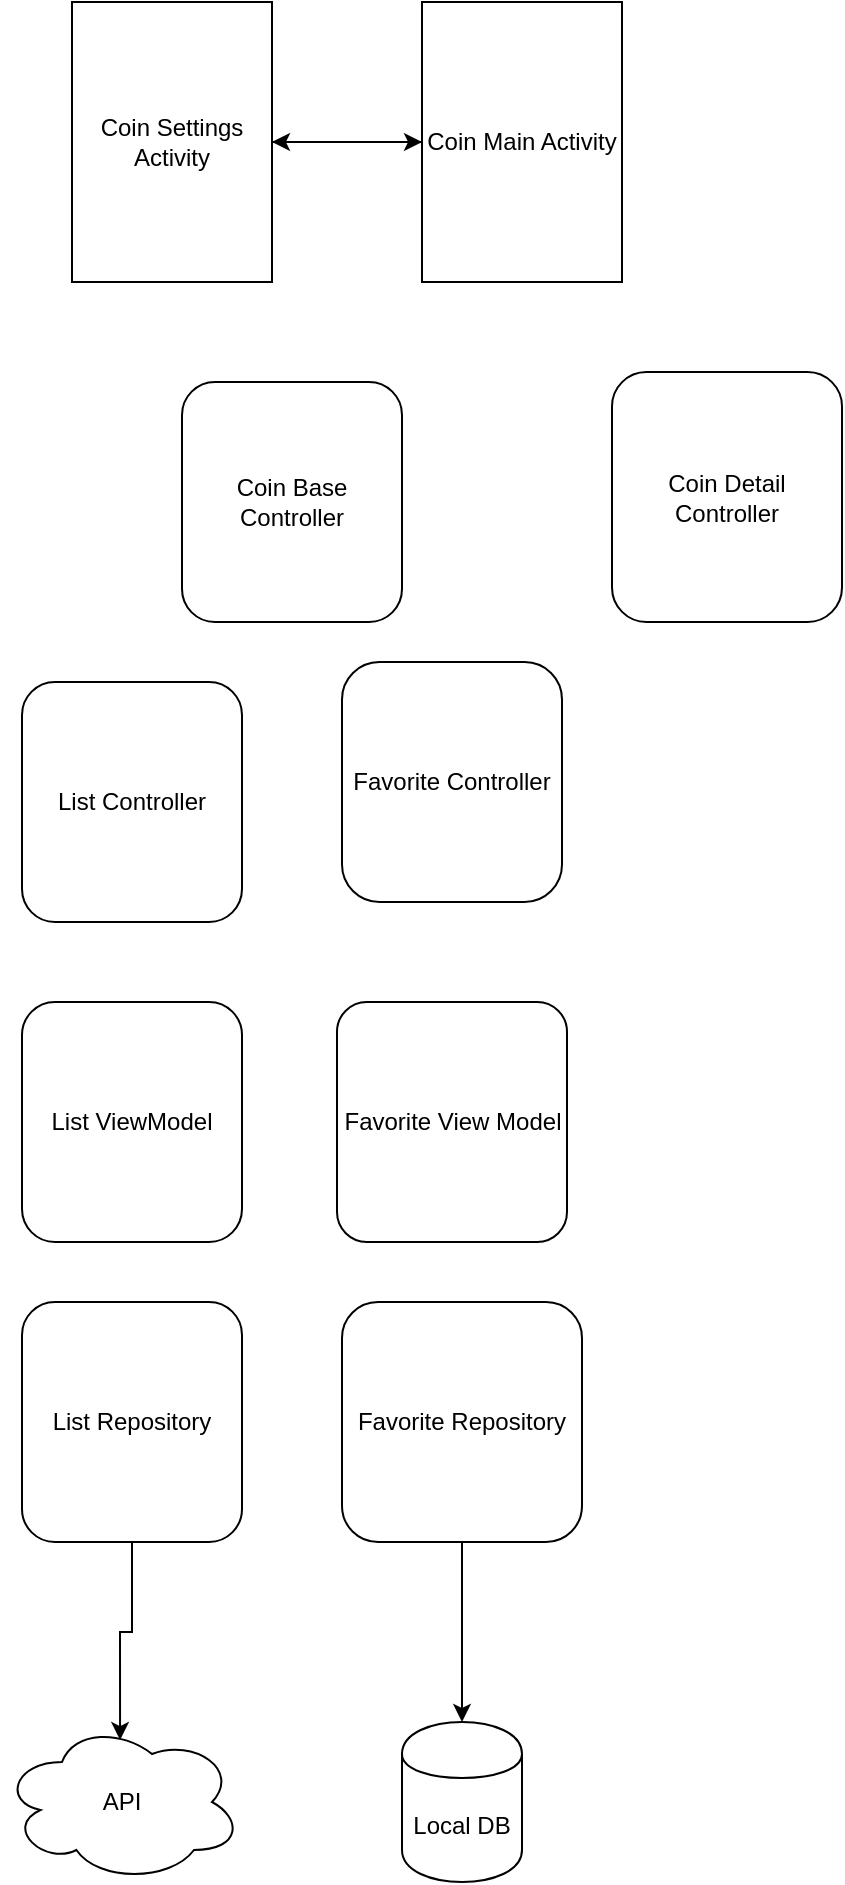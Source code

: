 <mxfile version="12.8.8"><diagram id="OHlfqjD8I3Nai8WDvEii" name="Page-1"><mxGraphModel dx="1186" dy="626" grid="1" gridSize="10" guides="1" tooltips="1" connect="1" arrows="1" fold="1" page="1" pageScale="1" pageWidth="850" pageHeight="1100" math="0" shadow="0"><root><mxCell id="0"/><mxCell id="1" parent="0"/><mxCell id="zHSORp7_RrmW0L11dyC3-4" value="List Controller" style="rounded=1;whiteSpace=wrap;html=1;direction=south;" parent="1" vertex="1"><mxGeometry x="70" y="370" width="110" height="120" as="geometry"/></mxCell><mxCell id="JEtbZhS6tftsKCRaiGu--1" value="List ViewModel" style="rounded=1;whiteSpace=wrap;html=1;direction=south;" vertex="1" parent="1"><mxGeometry x="70" y="530" width="110" height="120" as="geometry"/></mxCell><mxCell id="JEtbZhS6tftsKCRaiGu--20" style="edgeStyle=orthogonalEdgeStyle;rounded=0;orthogonalLoop=1;jettySize=auto;html=1;entryX=0.492;entryY=0.113;entryDx=0;entryDy=0;entryPerimeter=0;" edge="1" parent="1" source="JEtbZhS6tftsKCRaiGu--5" target="JEtbZhS6tftsKCRaiGu--19"><mxGeometry relative="1" as="geometry"/></mxCell><mxCell id="JEtbZhS6tftsKCRaiGu--5" value="List Repository&lt;br&gt;" style="rounded=1;whiteSpace=wrap;html=1;direction=south;" vertex="1" parent="1"><mxGeometry x="70" y="680" width="110" height="120" as="geometry"/></mxCell><mxCell id="JEtbZhS6tftsKCRaiGu--10" style="edgeStyle=orthogonalEdgeStyle;rounded=0;orthogonalLoop=1;jettySize=auto;html=1;entryX=0.5;entryY=0;entryDx=0;entryDy=0;" edge="1" parent="1" source="JEtbZhS6tftsKCRaiGu--6" target="JEtbZhS6tftsKCRaiGu--7"><mxGeometry relative="1" as="geometry"/></mxCell><mxCell id="JEtbZhS6tftsKCRaiGu--6" value="Coin Main Activity" style="rounded=1;whiteSpace=wrap;html=1;direction=south;arcSize=0;" vertex="1" parent="1"><mxGeometry x="270" y="30" width="100" height="140" as="geometry"/></mxCell><mxCell id="JEtbZhS6tftsKCRaiGu--11" style="edgeStyle=orthogonalEdgeStyle;rounded=0;orthogonalLoop=1;jettySize=auto;html=1;" edge="1" parent="1" source="JEtbZhS6tftsKCRaiGu--7" target="JEtbZhS6tftsKCRaiGu--6"><mxGeometry relative="1" as="geometry"/></mxCell><mxCell id="JEtbZhS6tftsKCRaiGu--7" value="Coin Settings Activity" style="rounded=1;whiteSpace=wrap;html=1;direction=south;arcSize=0;" vertex="1" parent="1"><mxGeometry x="95" y="30" width="100" height="140" as="geometry"/></mxCell><mxCell id="JEtbZhS6tftsKCRaiGu--13" value="Coin Base Controller" style="rounded=1;whiteSpace=wrap;html=1;direction=south;" vertex="1" parent="1"><mxGeometry x="150" y="220" width="110" height="120" as="geometry"/></mxCell><mxCell id="JEtbZhS6tftsKCRaiGu--14" value="Coin Detail Controller" style="rounded=1;whiteSpace=wrap;html=1;direction=south;" vertex="1" parent="1"><mxGeometry x="365" y="215" width="115" height="125" as="geometry"/></mxCell><mxCell id="JEtbZhS6tftsKCRaiGu--21" style="edgeStyle=orthogonalEdgeStyle;rounded=0;orthogonalLoop=1;jettySize=auto;html=1;" edge="1" parent="1" source="JEtbZhS6tftsKCRaiGu--15" target="JEtbZhS6tftsKCRaiGu--18"><mxGeometry relative="1" as="geometry"/></mxCell><mxCell id="JEtbZhS6tftsKCRaiGu--15" value="Favorite Repository" style="rounded=1;whiteSpace=wrap;html=1;" vertex="1" parent="1"><mxGeometry x="230" y="680" width="120" height="120" as="geometry"/></mxCell><mxCell id="JEtbZhS6tftsKCRaiGu--16" value="Favorite View Model" style="rounded=1;whiteSpace=wrap;html=1;direction=south;arcSize=13;" vertex="1" parent="1"><mxGeometry x="227.5" y="530" width="115" height="120" as="geometry"/></mxCell><mxCell id="JEtbZhS6tftsKCRaiGu--17" value="Favorite Controller" style="rounded=1;whiteSpace=wrap;html=1;direction=south;arcSize=17;" vertex="1" parent="1"><mxGeometry x="230" y="360" width="110" height="120" as="geometry"/></mxCell><mxCell id="JEtbZhS6tftsKCRaiGu--18" value="Local DB" style="shape=cylinder;whiteSpace=wrap;html=1;boundedLbl=1;backgroundOutline=1;" vertex="1" parent="1"><mxGeometry x="260" y="890" width="60" height="80" as="geometry"/></mxCell><mxCell id="JEtbZhS6tftsKCRaiGu--19" value="API" style="ellipse;shape=cloud;whiteSpace=wrap;html=1;" vertex="1" parent="1"><mxGeometry x="60" y="890" width="120" height="80" as="geometry"/></mxCell></root></mxGraphModel></diagram></mxfile>
